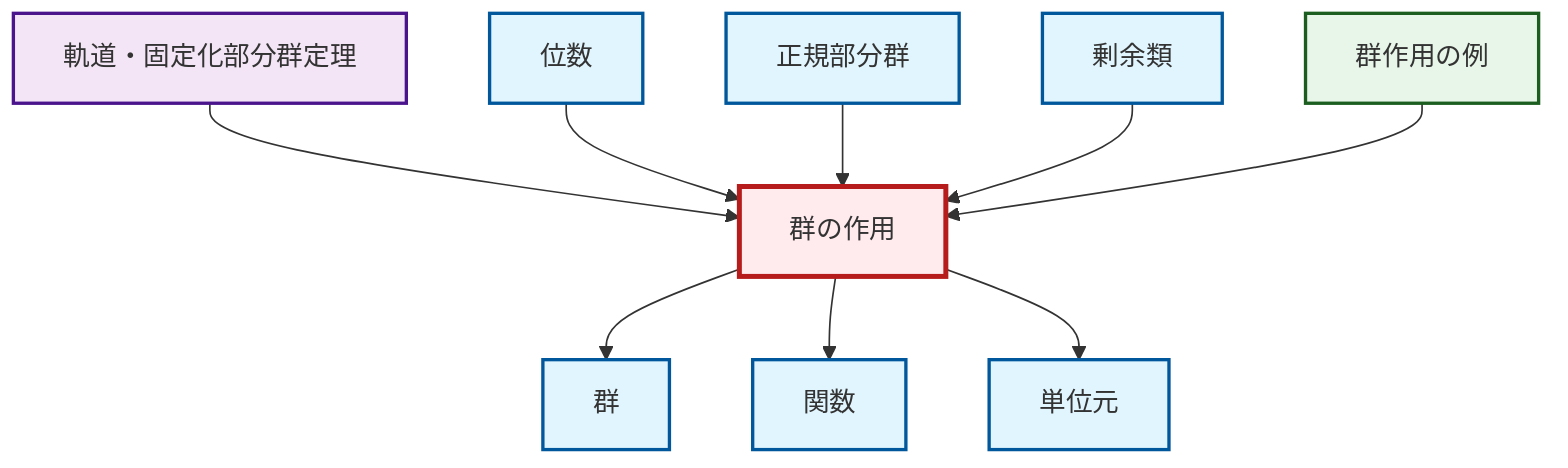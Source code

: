 graph TD
    classDef definition fill:#e1f5fe,stroke:#01579b,stroke-width:2px
    classDef theorem fill:#f3e5f5,stroke:#4a148c,stroke-width:2px
    classDef axiom fill:#fff3e0,stroke:#e65100,stroke-width:2px
    classDef example fill:#e8f5e9,stroke:#1b5e20,stroke-width:2px
    classDef current fill:#ffebee,stroke:#b71c1c,stroke-width:3px
    def-identity-element["単位元"]:::definition
    def-coset["剰余類"]:::definition
    def-order["位数"]:::definition
    thm-orbit-stabilizer["軌道・固定化部分群定理"]:::theorem
    def-function["関数"]:::definition
    def-group-action["群の作用"]:::definition
    ex-group-action-examples["群作用の例"]:::example
    def-normal-subgroup["正規部分群"]:::definition
    def-group["群"]:::definition
    thm-orbit-stabilizer --> def-group-action
    def-order --> def-group-action
    def-group-action --> def-group
    def-normal-subgroup --> def-group-action
    def-coset --> def-group-action
    def-group-action --> def-function
    ex-group-action-examples --> def-group-action
    def-group-action --> def-identity-element
    class def-group-action current